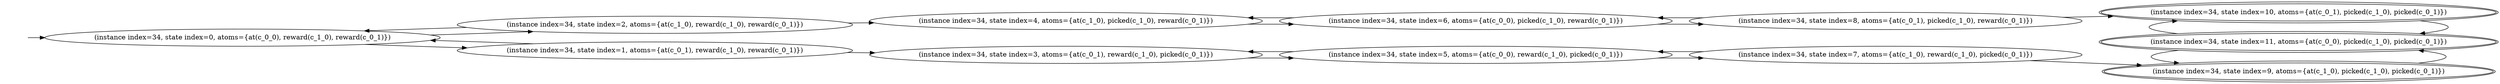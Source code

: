 digraph {
rankdir="LR"
s0[label="(instance index=34, state index=0, atoms={at(c_0_0), reward(c_1_0), reward(c_0_1)})"]
s1[label="(instance index=34, state index=1, atoms={at(c_0_1), reward(c_1_0), reward(c_0_1)})"]
s2[label="(instance index=34, state index=2, atoms={at(c_1_0), reward(c_1_0), reward(c_0_1)})"]
s3[label="(instance index=34, state index=3, atoms={at(c_0_1), reward(c_1_0), picked(c_0_1)})"]
s4[label="(instance index=34, state index=4, atoms={at(c_1_0), picked(c_1_0), reward(c_0_1)})"]
s5[label="(instance index=34, state index=5, atoms={at(c_0_0), reward(c_1_0), picked(c_0_1)})"]
s6[label="(instance index=34, state index=6, atoms={at(c_0_0), picked(c_1_0), reward(c_0_1)})"]
s7[label="(instance index=34, state index=7, atoms={at(c_1_0), reward(c_1_0), picked(c_0_1)})"]
s8[label="(instance index=34, state index=8, atoms={at(c_0_1), picked(c_1_0), reward(c_0_1)})"]
s9[peripheries=2,label="(instance index=34, state index=9, atoms={at(c_1_0), picked(c_1_0), picked(c_0_1)})"]
s10[peripheries=2,label="(instance index=34, state index=10, atoms={at(c_0_1), picked(c_1_0), picked(c_0_1)})"]
s11[peripheries=2,label="(instance index=34, state index=11, atoms={at(c_0_0), picked(c_1_0), picked(c_0_1)})"]
Dangling [ label = "", style = invis ]
{ rank = same; Dangling }
Dangling -> s0
{ rank = same; s0}
{ rank = same; s1,s2}
{ rank = same; s3,s4}
{ rank = same; s5,s6}
{ rank = same; s7,s8}
{ rank = same; s9,s10,s11}
{
s0->s2
s0->s1
}
{
s1->s3
s1->s0
s2->s4
s2->s0
}
{
s3->s5
s4->s6
}
{
s5->s7
s5->s3
s6->s4
s6->s8
}
{
s7->s9
s7->s5
s8->s10
s8->s6
}
{
s9->s11
s10->s11
s11->s9
s11->s10
}
}

